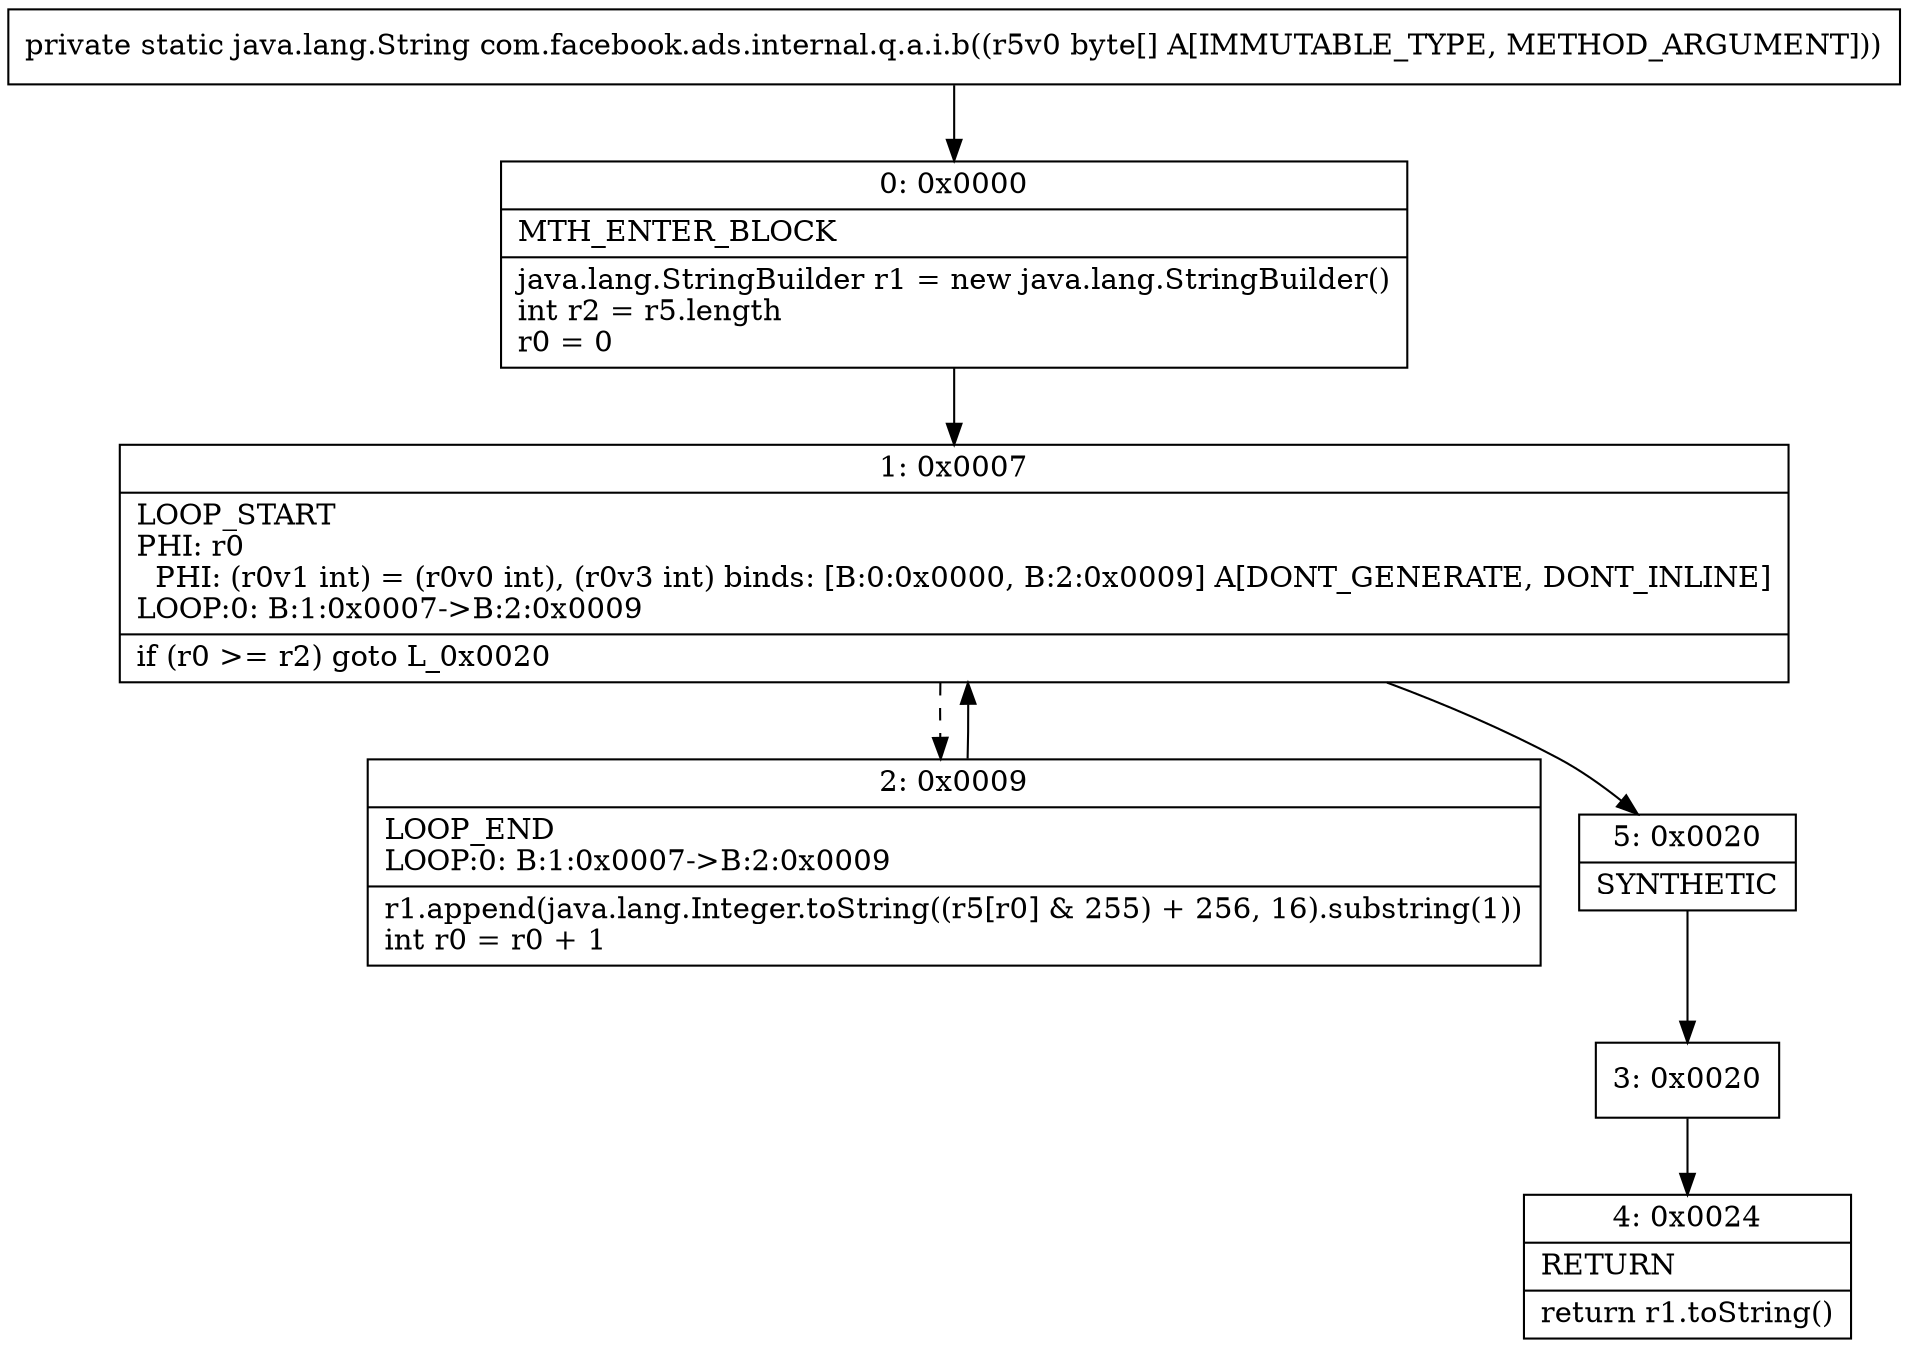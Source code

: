 digraph "CFG forcom.facebook.ads.internal.q.a.i.b([B)Ljava\/lang\/String;" {
Node_0 [shape=record,label="{0\:\ 0x0000|MTH_ENTER_BLOCK\l|java.lang.StringBuilder r1 = new java.lang.StringBuilder()\lint r2 = r5.length\lr0 = 0\l}"];
Node_1 [shape=record,label="{1\:\ 0x0007|LOOP_START\lPHI: r0 \l  PHI: (r0v1 int) = (r0v0 int), (r0v3 int) binds: [B:0:0x0000, B:2:0x0009] A[DONT_GENERATE, DONT_INLINE]\lLOOP:0: B:1:0x0007\-\>B:2:0x0009\l|if (r0 \>= r2) goto L_0x0020\l}"];
Node_2 [shape=record,label="{2\:\ 0x0009|LOOP_END\lLOOP:0: B:1:0x0007\-\>B:2:0x0009\l|r1.append(java.lang.Integer.toString((r5[r0] & 255) + 256, 16).substring(1))\lint r0 = r0 + 1\l}"];
Node_3 [shape=record,label="{3\:\ 0x0020}"];
Node_4 [shape=record,label="{4\:\ 0x0024|RETURN\l|return r1.toString()\l}"];
Node_5 [shape=record,label="{5\:\ 0x0020|SYNTHETIC\l}"];
MethodNode[shape=record,label="{private static java.lang.String com.facebook.ads.internal.q.a.i.b((r5v0 byte[] A[IMMUTABLE_TYPE, METHOD_ARGUMENT])) }"];
MethodNode -> Node_0;
Node_0 -> Node_1;
Node_1 -> Node_2[style=dashed];
Node_1 -> Node_5;
Node_2 -> Node_1;
Node_3 -> Node_4;
Node_5 -> Node_3;
}

